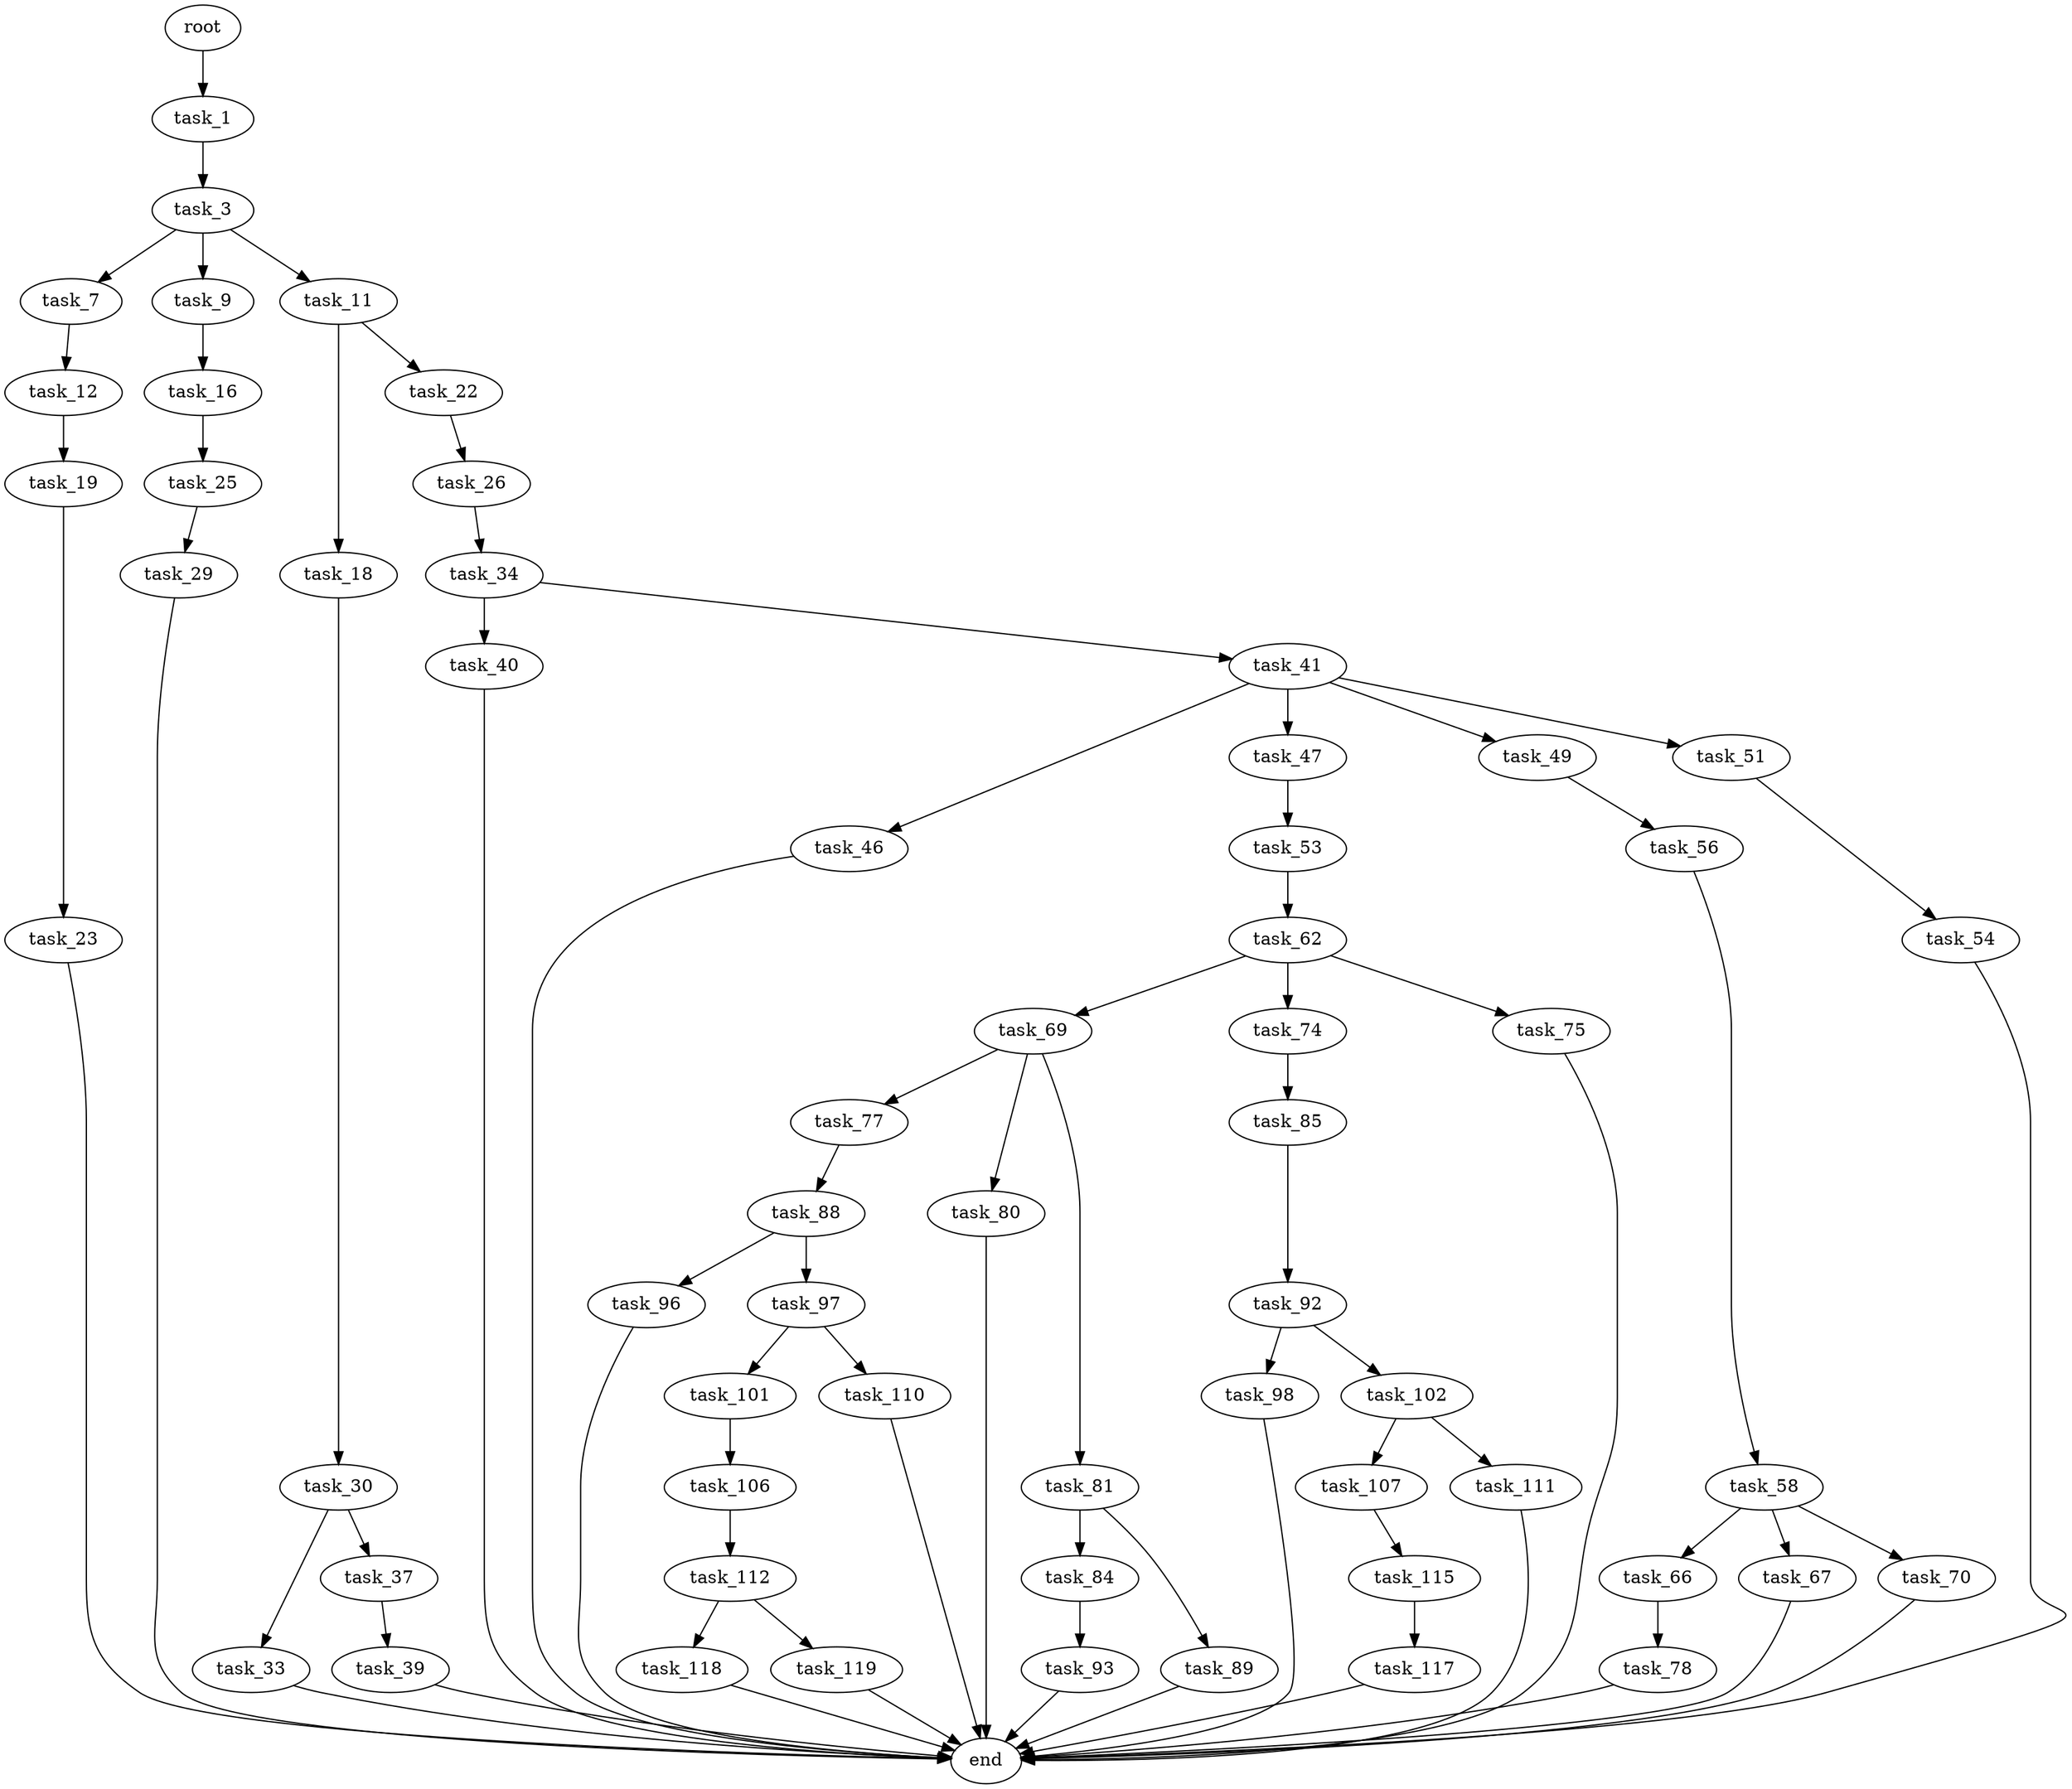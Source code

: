digraph G {
  root [size="0.000000"];
  task_1 [size="33757916161.000000"];
  task_3 [size="402561262844.000000"];
  task_7 [size="5096580340.000000"];
  task_9 [size="394331232437.000000"];
  task_11 [size="134217728000.000000"];
  task_12 [size="782757789696.000000"];
  task_16 [size="109615977606.000000"];
  task_18 [size="310350431399.000000"];
  task_22 [size="47669105384.000000"];
  task_19 [size="6166680034.000000"];
  task_25 [size="134217728000.000000"];
  task_30 [size="44534376892.000000"];
  task_23 [size="531154488670.000000"];
  task_26 [size="134217728000.000000"];
  end [size="0.000000"];
  task_29 [size="20186158332.000000"];
  task_34 [size="11096349712.000000"];
  task_33 [size="549755813888.000000"];
  task_37 [size="1073741824000.000000"];
  task_40 [size="110630156892.000000"];
  task_41 [size="855777370160.000000"];
  task_39 [size="1976298255.000000"];
  task_46 [size="3171019797.000000"];
  task_47 [size="134217728000.000000"];
  task_49 [size="448183530.000000"];
  task_51 [size="14271769428.000000"];
  task_53 [size="549755813888.000000"];
  task_56 [size="24123169627.000000"];
  task_54 [size="22450856363.000000"];
  task_62 [size="602145140428.000000"];
  task_58 [size="103893494724.000000"];
  task_66 [size="549755813888.000000"];
  task_67 [size="19739290568.000000"];
  task_70 [size="25104902480.000000"];
  task_69 [size="368293445632.000000"];
  task_74 [size="782757789696.000000"];
  task_75 [size="68719476736.000000"];
  task_78 [size="20787222756.000000"];
  task_77 [size="782757789696.000000"];
  task_80 [size="1073741824000.000000"];
  task_81 [size="1073741824000.000000"];
  task_85 [size="8218603297.000000"];
  task_88 [size="8589934592.000000"];
  task_84 [size="15612486799.000000"];
  task_89 [size="7828474223.000000"];
  task_93 [size="231928233984.000000"];
  task_92 [size="68719476736.000000"];
  task_96 [size="11237603023.000000"];
  task_97 [size="18995142272.000000"];
  task_98 [size="368293445632.000000"];
  task_102 [size="718934144760.000000"];
  task_101 [size="1073741824000.000000"];
  task_110 [size="8259701493.000000"];
  task_106 [size="1398096447723.000000"];
  task_107 [size="549755813888.000000"];
  task_111 [size="1429542787.000000"];
  task_112 [size="526072607413.000000"];
  task_115 [size="48299855019.000000"];
  task_118 [size="7219246090.000000"];
  task_119 [size="8992124145.000000"];
  task_117 [size="29149716216.000000"];

  root -> task_1 [size="1.000000"];
  task_1 -> task_3 [size="75497472.000000"];
  task_3 -> task_7 [size="536870912.000000"];
  task_3 -> task_9 [size="536870912.000000"];
  task_3 -> task_11 [size="536870912.000000"];
  task_7 -> task_12 [size="134217728.000000"];
  task_9 -> task_16 [size="411041792.000000"];
  task_11 -> task_18 [size="209715200.000000"];
  task_11 -> task_22 [size="209715200.000000"];
  task_12 -> task_19 [size="679477248.000000"];
  task_16 -> task_25 [size="75497472.000000"];
  task_18 -> task_30 [size="301989888.000000"];
  task_22 -> task_26 [size="838860800.000000"];
  task_19 -> task_23 [size="536870912.000000"];
  task_25 -> task_29 [size="209715200.000000"];
  task_30 -> task_33 [size="33554432.000000"];
  task_30 -> task_37 [size="33554432.000000"];
  task_23 -> end [size="1.000000"];
  task_26 -> task_34 [size="209715200.000000"];
  task_29 -> end [size="1.000000"];
  task_34 -> task_40 [size="33554432.000000"];
  task_34 -> task_41 [size="33554432.000000"];
  task_33 -> end [size="1.000000"];
  task_37 -> task_39 [size="838860800.000000"];
  task_40 -> end [size="1.000000"];
  task_41 -> task_46 [size="679477248.000000"];
  task_41 -> task_47 [size="679477248.000000"];
  task_41 -> task_49 [size="679477248.000000"];
  task_41 -> task_51 [size="679477248.000000"];
  task_39 -> end [size="1.000000"];
  task_46 -> end [size="1.000000"];
  task_47 -> task_53 [size="209715200.000000"];
  task_49 -> task_56 [size="33554432.000000"];
  task_51 -> task_54 [size="301989888.000000"];
  task_53 -> task_62 [size="536870912.000000"];
  task_56 -> task_58 [size="411041792.000000"];
  task_54 -> end [size="1.000000"];
  task_62 -> task_69 [size="536870912.000000"];
  task_62 -> task_74 [size="536870912.000000"];
  task_62 -> task_75 [size="536870912.000000"];
  task_58 -> task_66 [size="209715200.000000"];
  task_58 -> task_67 [size="209715200.000000"];
  task_58 -> task_70 [size="209715200.000000"];
  task_66 -> task_78 [size="536870912.000000"];
  task_67 -> end [size="1.000000"];
  task_70 -> end [size="1.000000"];
  task_69 -> task_77 [size="411041792.000000"];
  task_69 -> task_80 [size="411041792.000000"];
  task_69 -> task_81 [size="411041792.000000"];
  task_74 -> task_85 [size="679477248.000000"];
  task_75 -> end [size="1.000000"];
  task_78 -> end [size="1.000000"];
  task_77 -> task_88 [size="679477248.000000"];
  task_80 -> end [size="1.000000"];
  task_81 -> task_84 [size="838860800.000000"];
  task_81 -> task_89 [size="838860800.000000"];
  task_85 -> task_92 [size="838860800.000000"];
  task_88 -> task_96 [size="33554432.000000"];
  task_88 -> task_97 [size="33554432.000000"];
  task_84 -> task_93 [size="33554432.000000"];
  task_89 -> end [size="1.000000"];
  task_93 -> end [size="1.000000"];
  task_92 -> task_98 [size="134217728.000000"];
  task_92 -> task_102 [size="134217728.000000"];
  task_96 -> end [size="1.000000"];
  task_97 -> task_101 [size="301989888.000000"];
  task_97 -> task_110 [size="301989888.000000"];
  task_98 -> end [size="1.000000"];
  task_102 -> task_107 [size="536870912.000000"];
  task_102 -> task_111 [size="536870912.000000"];
  task_101 -> task_106 [size="838860800.000000"];
  task_110 -> end [size="1.000000"];
  task_106 -> task_112 [size="838860800.000000"];
  task_107 -> task_115 [size="536870912.000000"];
  task_111 -> end [size="1.000000"];
  task_112 -> task_118 [size="411041792.000000"];
  task_112 -> task_119 [size="411041792.000000"];
  task_115 -> task_117 [size="838860800.000000"];
  task_118 -> end [size="1.000000"];
  task_119 -> end [size="1.000000"];
  task_117 -> end [size="1.000000"];
}

